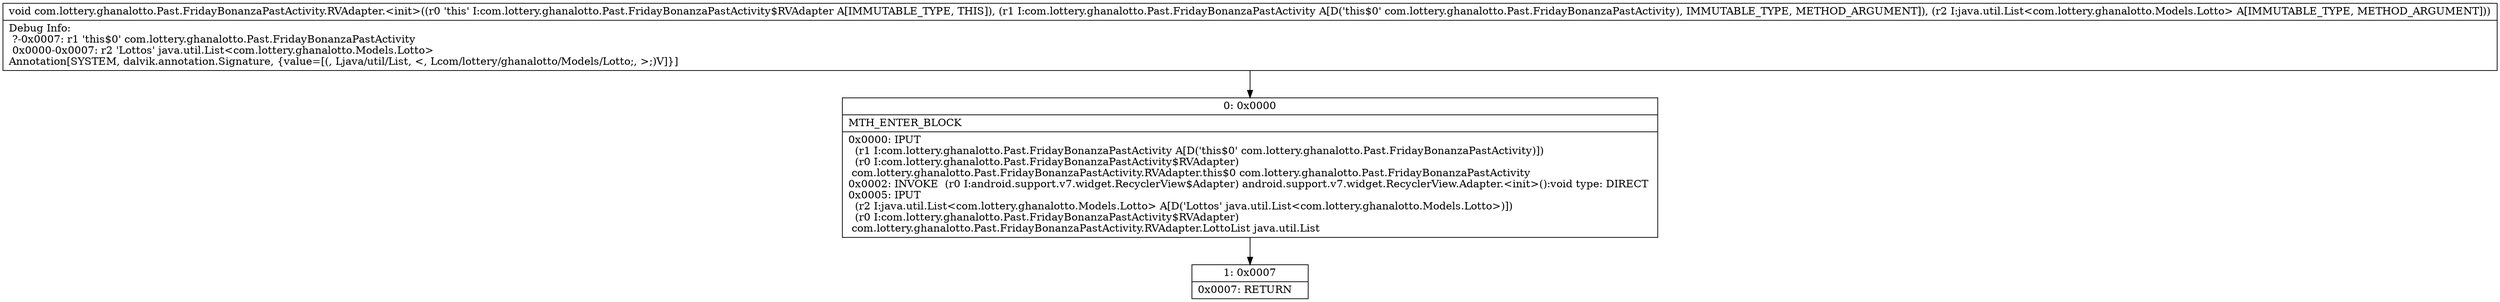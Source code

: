 digraph "CFG forcom.lottery.ghanalotto.Past.FridayBonanzaPastActivity.RVAdapter.\<init\>(Lcom\/lottery\/ghanalotto\/Past\/FridayBonanzaPastActivity;Ljava\/util\/List;)V" {
Node_0 [shape=record,label="{0\:\ 0x0000|MTH_ENTER_BLOCK\l|0x0000: IPUT  \l  (r1 I:com.lottery.ghanalotto.Past.FridayBonanzaPastActivity A[D('this$0' com.lottery.ghanalotto.Past.FridayBonanzaPastActivity)])\l  (r0 I:com.lottery.ghanalotto.Past.FridayBonanzaPastActivity$RVAdapter)\l com.lottery.ghanalotto.Past.FridayBonanzaPastActivity.RVAdapter.this$0 com.lottery.ghanalotto.Past.FridayBonanzaPastActivity \l0x0002: INVOKE  (r0 I:android.support.v7.widget.RecyclerView$Adapter) android.support.v7.widget.RecyclerView.Adapter.\<init\>():void type: DIRECT \l0x0005: IPUT  \l  (r2 I:java.util.List\<com.lottery.ghanalotto.Models.Lotto\> A[D('Lottos' java.util.List\<com.lottery.ghanalotto.Models.Lotto\>)])\l  (r0 I:com.lottery.ghanalotto.Past.FridayBonanzaPastActivity$RVAdapter)\l com.lottery.ghanalotto.Past.FridayBonanzaPastActivity.RVAdapter.LottoList java.util.List \l}"];
Node_1 [shape=record,label="{1\:\ 0x0007|0x0007: RETURN   \l}"];
MethodNode[shape=record,label="{void com.lottery.ghanalotto.Past.FridayBonanzaPastActivity.RVAdapter.\<init\>((r0 'this' I:com.lottery.ghanalotto.Past.FridayBonanzaPastActivity$RVAdapter A[IMMUTABLE_TYPE, THIS]), (r1 I:com.lottery.ghanalotto.Past.FridayBonanzaPastActivity A[D('this$0' com.lottery.ghanalotto.Past.FridayBonanzaPastActivity), IMMUTABLE_TYPE, METHOD_ARGUMENT]), (r2 I:java.util.List\<com.lottery.ghanalotto.Models.Lotto\> A[IMMUTABLE_TYPE, METHOD_ARGUMENT]))  | Debug Info:\l  ?\-0x0007: r1 'this$0' com.lottery.ghanalotto.Past.FridayBonanzaPastActivity\l  0x0000\-0x0007: r2 'Lottos' java.util.List\<com.lottery.ghanalotto.Models.Lotto\>\lAnnotation[SYSTEM, dalvik.annotation.Signature, \{value=[(, Ljava\/util\/List, \<, Lcom\/lottery\/ghanalotto\/Models\/Lotto;, \>;)V]\}]\l}"];
MethodNode -> Node_0;
Node_0 -> Node_1;
}

